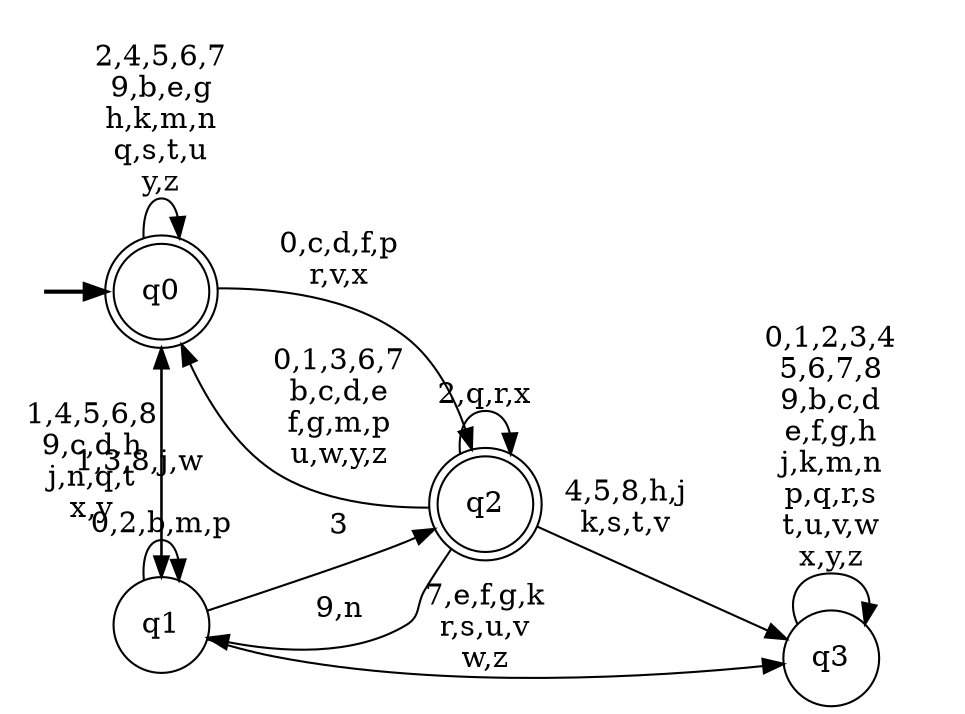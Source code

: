 digraph BlueStar {
__start0 [style = invis, shape = none, label = "", width = 0, height = 0];

rankdir=LR;
size="8,5";

s0 [style="rounded,filled", color="black", fillcolor="white" shape="doublecircle", label="q0"];
s1 [style="filled", color="black", fillcolor="white" shape="circle", label="q1"];
s2 [style="rounded,filled", color="black", fillcolor="white" shape="doublecircle", label="q2"];
s3 [style="filled", color="black", fillcolor="white" shape="circle", label="q3"];
subgraph cluster_main { 
	graph [pad=".75", ranksep="0.15", nodesep="0.15"];
	 style=invis; 
	__start0 -> s0 [penwidth=2];
}
s0 -> s0 [label="2,4,5,6,7\n9,b,e,g\nh,k,m,n\nq,s,t,u\ny,z"];
s0 -> s1 [label="1,3,8,j,w"];
s0 -> s2 [label="0,c,d,f,p\nr,v,x"];
s1 -> s0 [label="1,4,5,6,8\n9,c,d,h\nj,n,q,t\nx,y"];
s1 -> s1 [label="0,2,b,m,p"];
s1 -> s2 [label="3"];
s1 -> s3 [label="7,e,f,g,k\nr,s,u,v\nw,z"];
s2 -> s0 [label="0,1,3,6,7\nb,c,d,e\nf,g,m,p\nu,w,y,z"];
s2 -> s1 [label="9,n"];
s2 -> s2 [label="2,q,r,x"];
s2 -> s3 [label="4,5,8,h,j\nk,s,t,v"];
s3 -> s3 [label="0,1,2,3,4\n5,6,7,8\n9,b,c,d\ne,f,g,h\nj,k,m,n\np,q,r,s\nt,u,v,w\nx,y,z"];

}